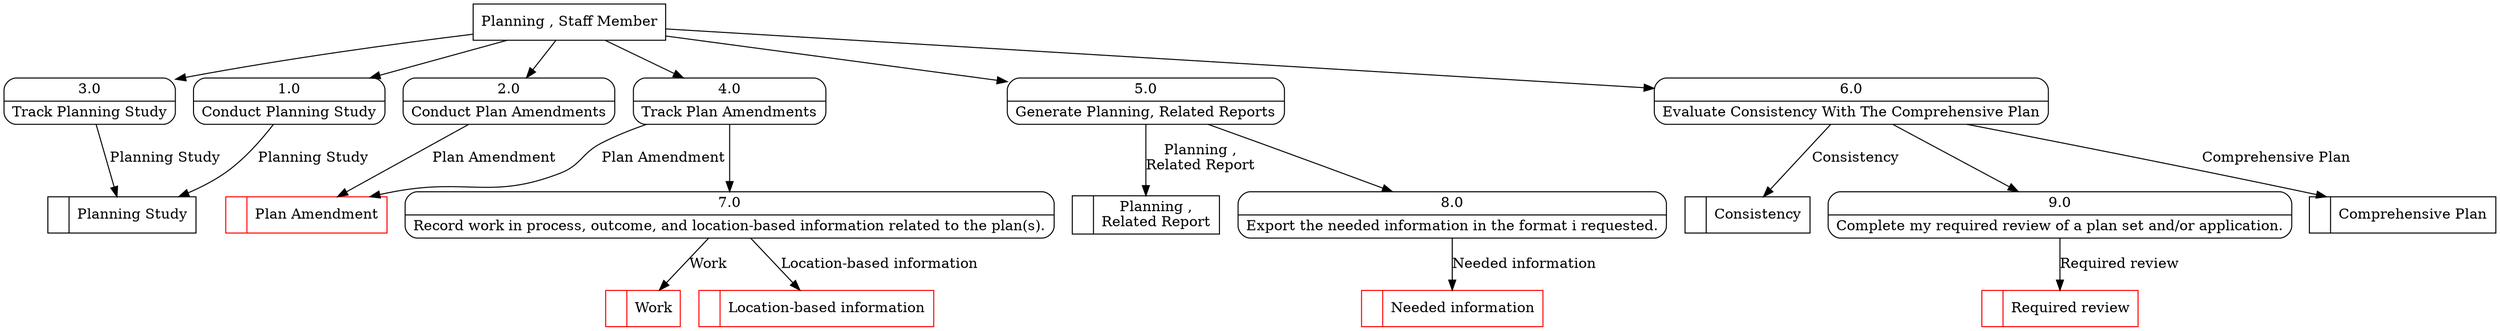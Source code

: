 digraph dfd2{ 
node[shape=record]
200 [label="<f0>  |<f1> Planning Study " ];
201 [label="<f0>  |<f1> Planning ,\nRelated Report " ];
202 [label="<f0>  |<f1> Comprehensive Plan " ];
203 [label="<f0>  |<f1> Consistency " ];
204 [label="<f0>  |<f1> Plan Amendment " color=red];
205 [label="Planning , Staff Member" shape=box];
206 [label="{<f0> 1.0|<f1> Conduct Planning Study }" shape=Mrecord];
207 [label="{<f0> 2.0|<f1> Conduct Plan Amendments }" shape=Mrecord];
208 [label="{<f0> 3.0|<f1> Track Planning Study }" shape=Mrecord];
209 [label="{<f0> 4.0|<f1> Track Plan Amendments }" shape=Mrecord];
210 [label="{<f0> 5.0|<f1> Generate Planning, Related Reports }" shape=Mrecord];
211 [label="{<f0> 6.0|<f1> Evaluate Consistency With The Comprehensive Plan }" shape=Mrecord];
7 [label="{<f0> 7.0|<f1> Record work in process, outcome, and location-based information related to the plan(s). }" shape=Mrecord];
209 -> 7
1001 [label="<f0>  |<f1> Work " color=red];
7 -> 1001 [label="Work"]
1003 [label="<f0>  |<f1> Location-based information " color=red];
7 -> 1003 [label="Location-based information"]
8 [label="{<f0> 8.0|<f1> Export the needed information in the format i requested. }" shape=Mrecord];
210 -> 8
1006 [label="<f0>  |<f1> Needed information " color=red];
8 -> 1006 [label="Needed information"]
9 [label="{<f0> 9.0|<f1> Complete my required review of a plan set and/or application. }" shape=Mrecord];
211 -> 9
1009 [label="<f0>  |<f1> Required review " color=red];
9 -> 1009 [label="Required review"]
205 -> 206
205 -> 207
205 -> 208
205 -> 209
205 -> 210
205 -> 211
206 -> 200 [label="Planning Study"]
207 -> 204 [label="Plan Amendment"]
208 -> 200 [label="Planning Study"]
209 -> 204 [label="Plan Amendment"]
210 -> 201 [label="Planning ,\nRelated Report"]
211 -> 203 [label="Consistency"]
211 -> 202 [label="Comprehensive Plan"]
}